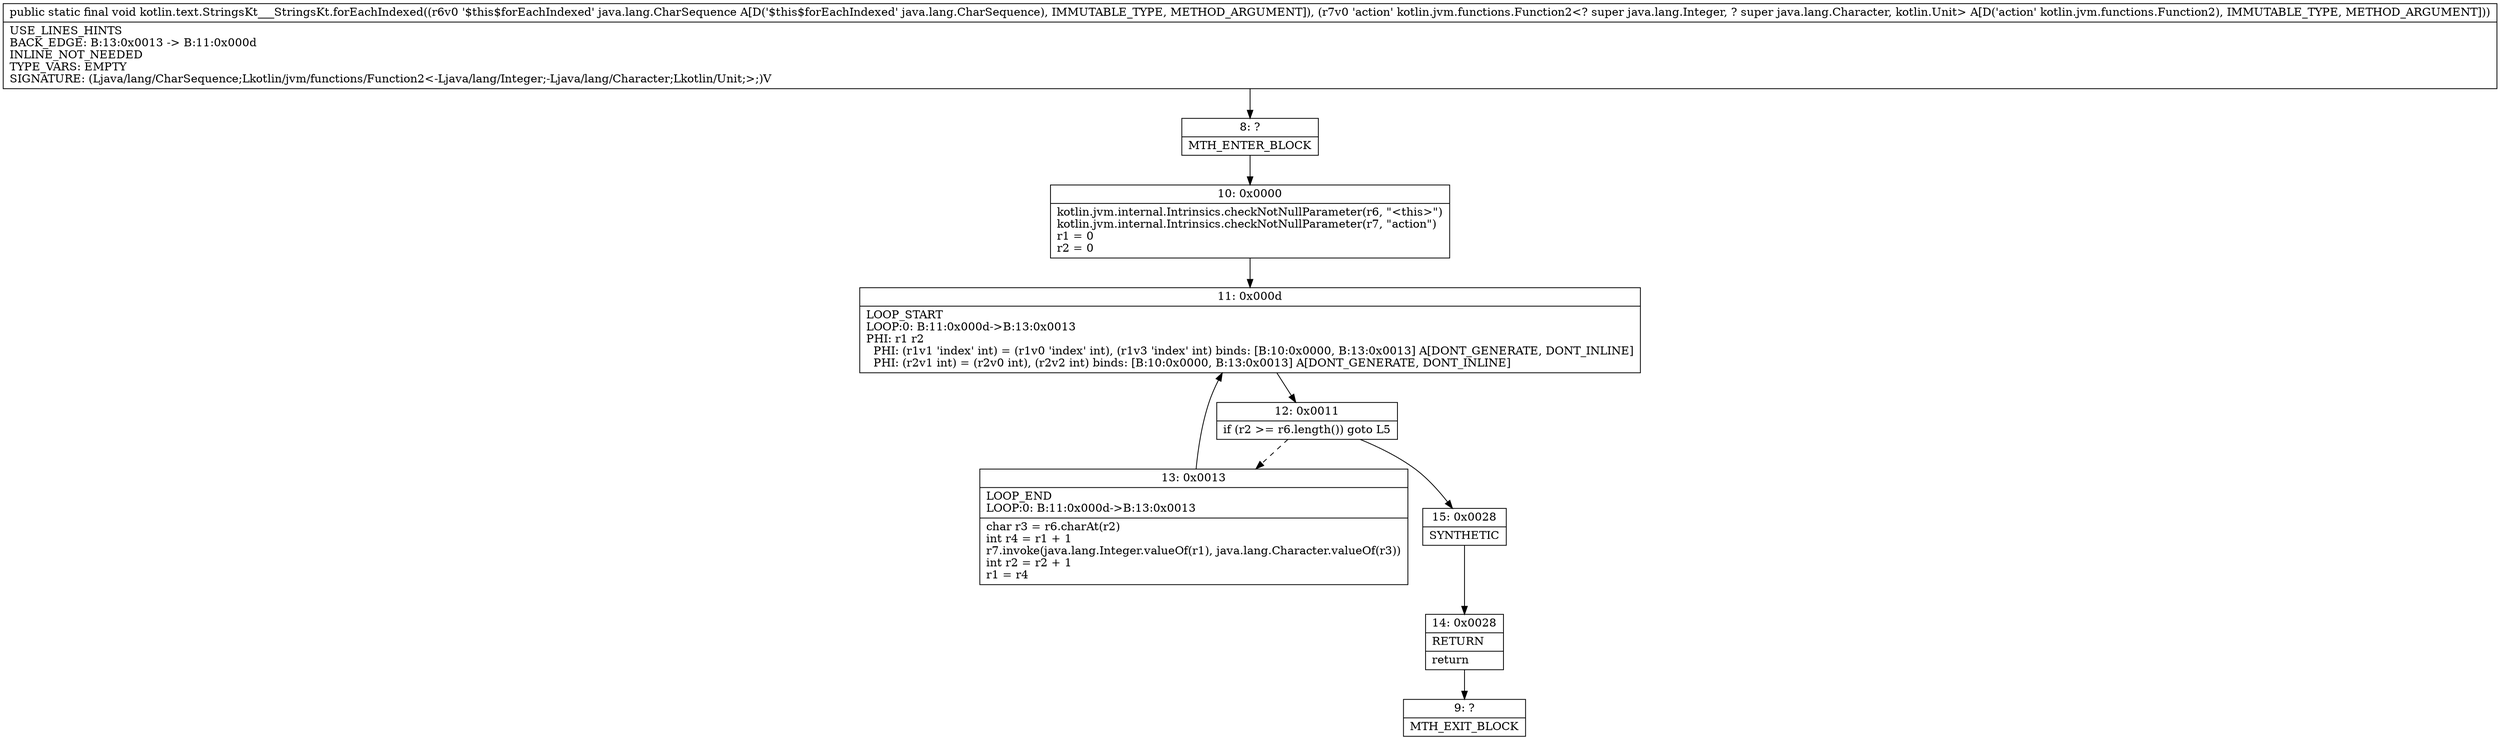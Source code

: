 digraph "CFG forkotlin.text.StringsKt___StringsKt.forEachIndexed(Ljava\/lang\/CharSequence;Lkotlin\/jvm\/functions\/Function2;)V" {
Node_8 [shape=record,label="{8\:\ ?|MTH_ENTER_BLOCK\l}"];
Node_10 [shape=record,label="{10\:\ 0x0000|kotlin.jvm.internal.Intrinsics.checkNotNullParameter(r6, \"\<this\>\")\lkotlin.jvm.internal.Intrinsics.checkNotNullParameter(r7, \"action\")\lr1 = 0\lr2 = 0\l}"];
Node_11 [shape=record,label="{11\:\ 0x000d|LOOP_START\lLOOP:0: B:11:0x000d\-\>B:13:0x0013\lPHI: r1 r2 \l  PHI: (r1v1 'index' int) = (r1v0 'index' int), (r1v3 'index' int) binds: [B:10:0x0000, B:13:0x0013] A[DONT_GENERATE, DONT_INLINE]\l  PHI: (r2v1 int) = (r2v0 int), (r2v2 int) binds: [B:10:0x0000, B:13:0x0013] A[DONT_GENERATE, DONT_INLINE]\l}"];
Node_12 [shape=record,label="{12\:\ 0x0011|if (r2 \>= r6.length()) goto L5\l}"];
Node_13 [shape=record,label="{13\:\ 0x0013|LOOP_END\lLOOP:0: B:11:0x000d\-\>B:13:0x0013\l|char r3 = r6.charAt(r2)\lint r4 = r1 + 1\lr7.invoke(java.lang.Integer.valueOf(r1), java.lang.Character.valueOf(r3))\lint r2 = r2 + 1\lr1 = r4\l}"];
Node_15 [shape=record,label="{15\:\ 0x0028|SYNTHETIC\l}"];
Node_14 [shape=record,label="{14\:\ 0x0028|RETURN\l|return\l}"];
Node_9 [shape=record,label="{9\:\ ?|MTH_EXIT_BLOCK\l}"];
MethodNode[shape=record,label="{public static final void kotlin.text.StringsKt___StringsKt.forEachIndexed((r6v0 '$this$forEachIndexed' java.lang.CharSequence A[D('$this$forEachIndexed' java.lang.CharSequence), IMMUTABLE_TYPE, METHOD_ARGUMENT]), (r7v0 'action' kotlin.jvm.functions.Function2\<? super java.lang.Integer, ? super java.lang.Character, kotlin.Unit\> A[D('action' kotlin.jvm.functions.Function2), IMMUTABLE_TYPE, METHOD_ARGUMENT]))  | USE_LINES_HINTS\lBACK_EDGE: B:13:0x0013 \-\> B:11:0x000d\lINLINE_NOT_NEEDED\lTYPE_VARS: EMPTY\lSIGNATURE: (Ljava\/lang\/CharSequence;Lkotlin\/jvm\/functions\/Function2\<\-Ljava\/lang\/Integer;\-Ljava\/lang\/Character;Lkotlin\/Unit;\>;)V\l}"];
MethodNode -> Node_8;Node_8 -> Node_10;
Node_10 -> Node_11;
Node_11 -> Node_12;
Node_12 -> Node_13[style=dashed];
Node_12 -> Node_15;
Node_13 -> Node_11;
Node_15 -> Node_14;
Node_14 -> Node_9;
}

